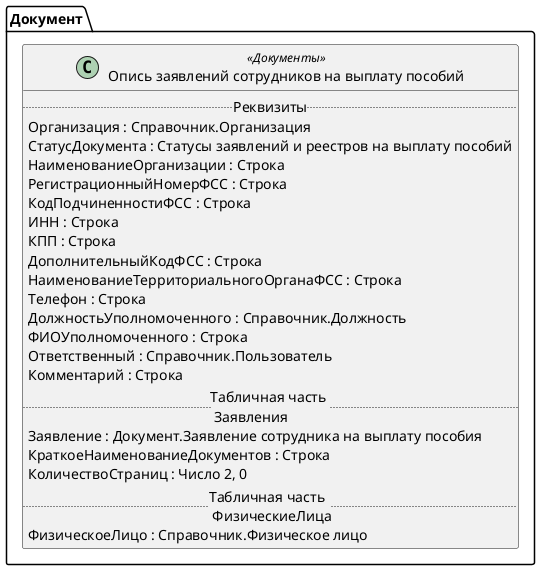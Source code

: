﻿@startuml ОписьЗаявленийСотрудниковНаВыплатуПособий
'!include templates.wsd
'..\include templates.wsd
class Документ.ОписьЗаявленийСотрудниковНаВыплатуПособий as "Опись заявлений сотрудников на выплату пособий" <<Документы>>
{
..Реквизиты..
Организация : Справочник.Организация
СтатусДокумента : Статусы заявлений и реестров на выплату пособий
НаименованиеОрганизации : Строка
РегистрационныйНомерФСС : Строка
КодПодчиненностиФСС : Строка
ИНН : Строка
КПП : Строка
ДополнительныйКодФСС : Строка
НаименованиеТерриториальногоОрганаФСС : Строка
Телефон : Строка
ДолжностьУполномоченного : Справочник.Должность
ФИОУполномоченного : Строка
Ответственный : Справочник.Пользователь
Комментарий : Строка
..Табличная часть \n Заявления..
Заявление : Документ.Заявление сотрудника на выплату пособия
КраткоеНаименованиеДокументов : Строка
КоличествоСтраниц : Число 2, 0
..Табличная часть \n ФизическиеЛица..
ФизическоеЛицо : Справочник.Физическое лицо
}
@enduml
